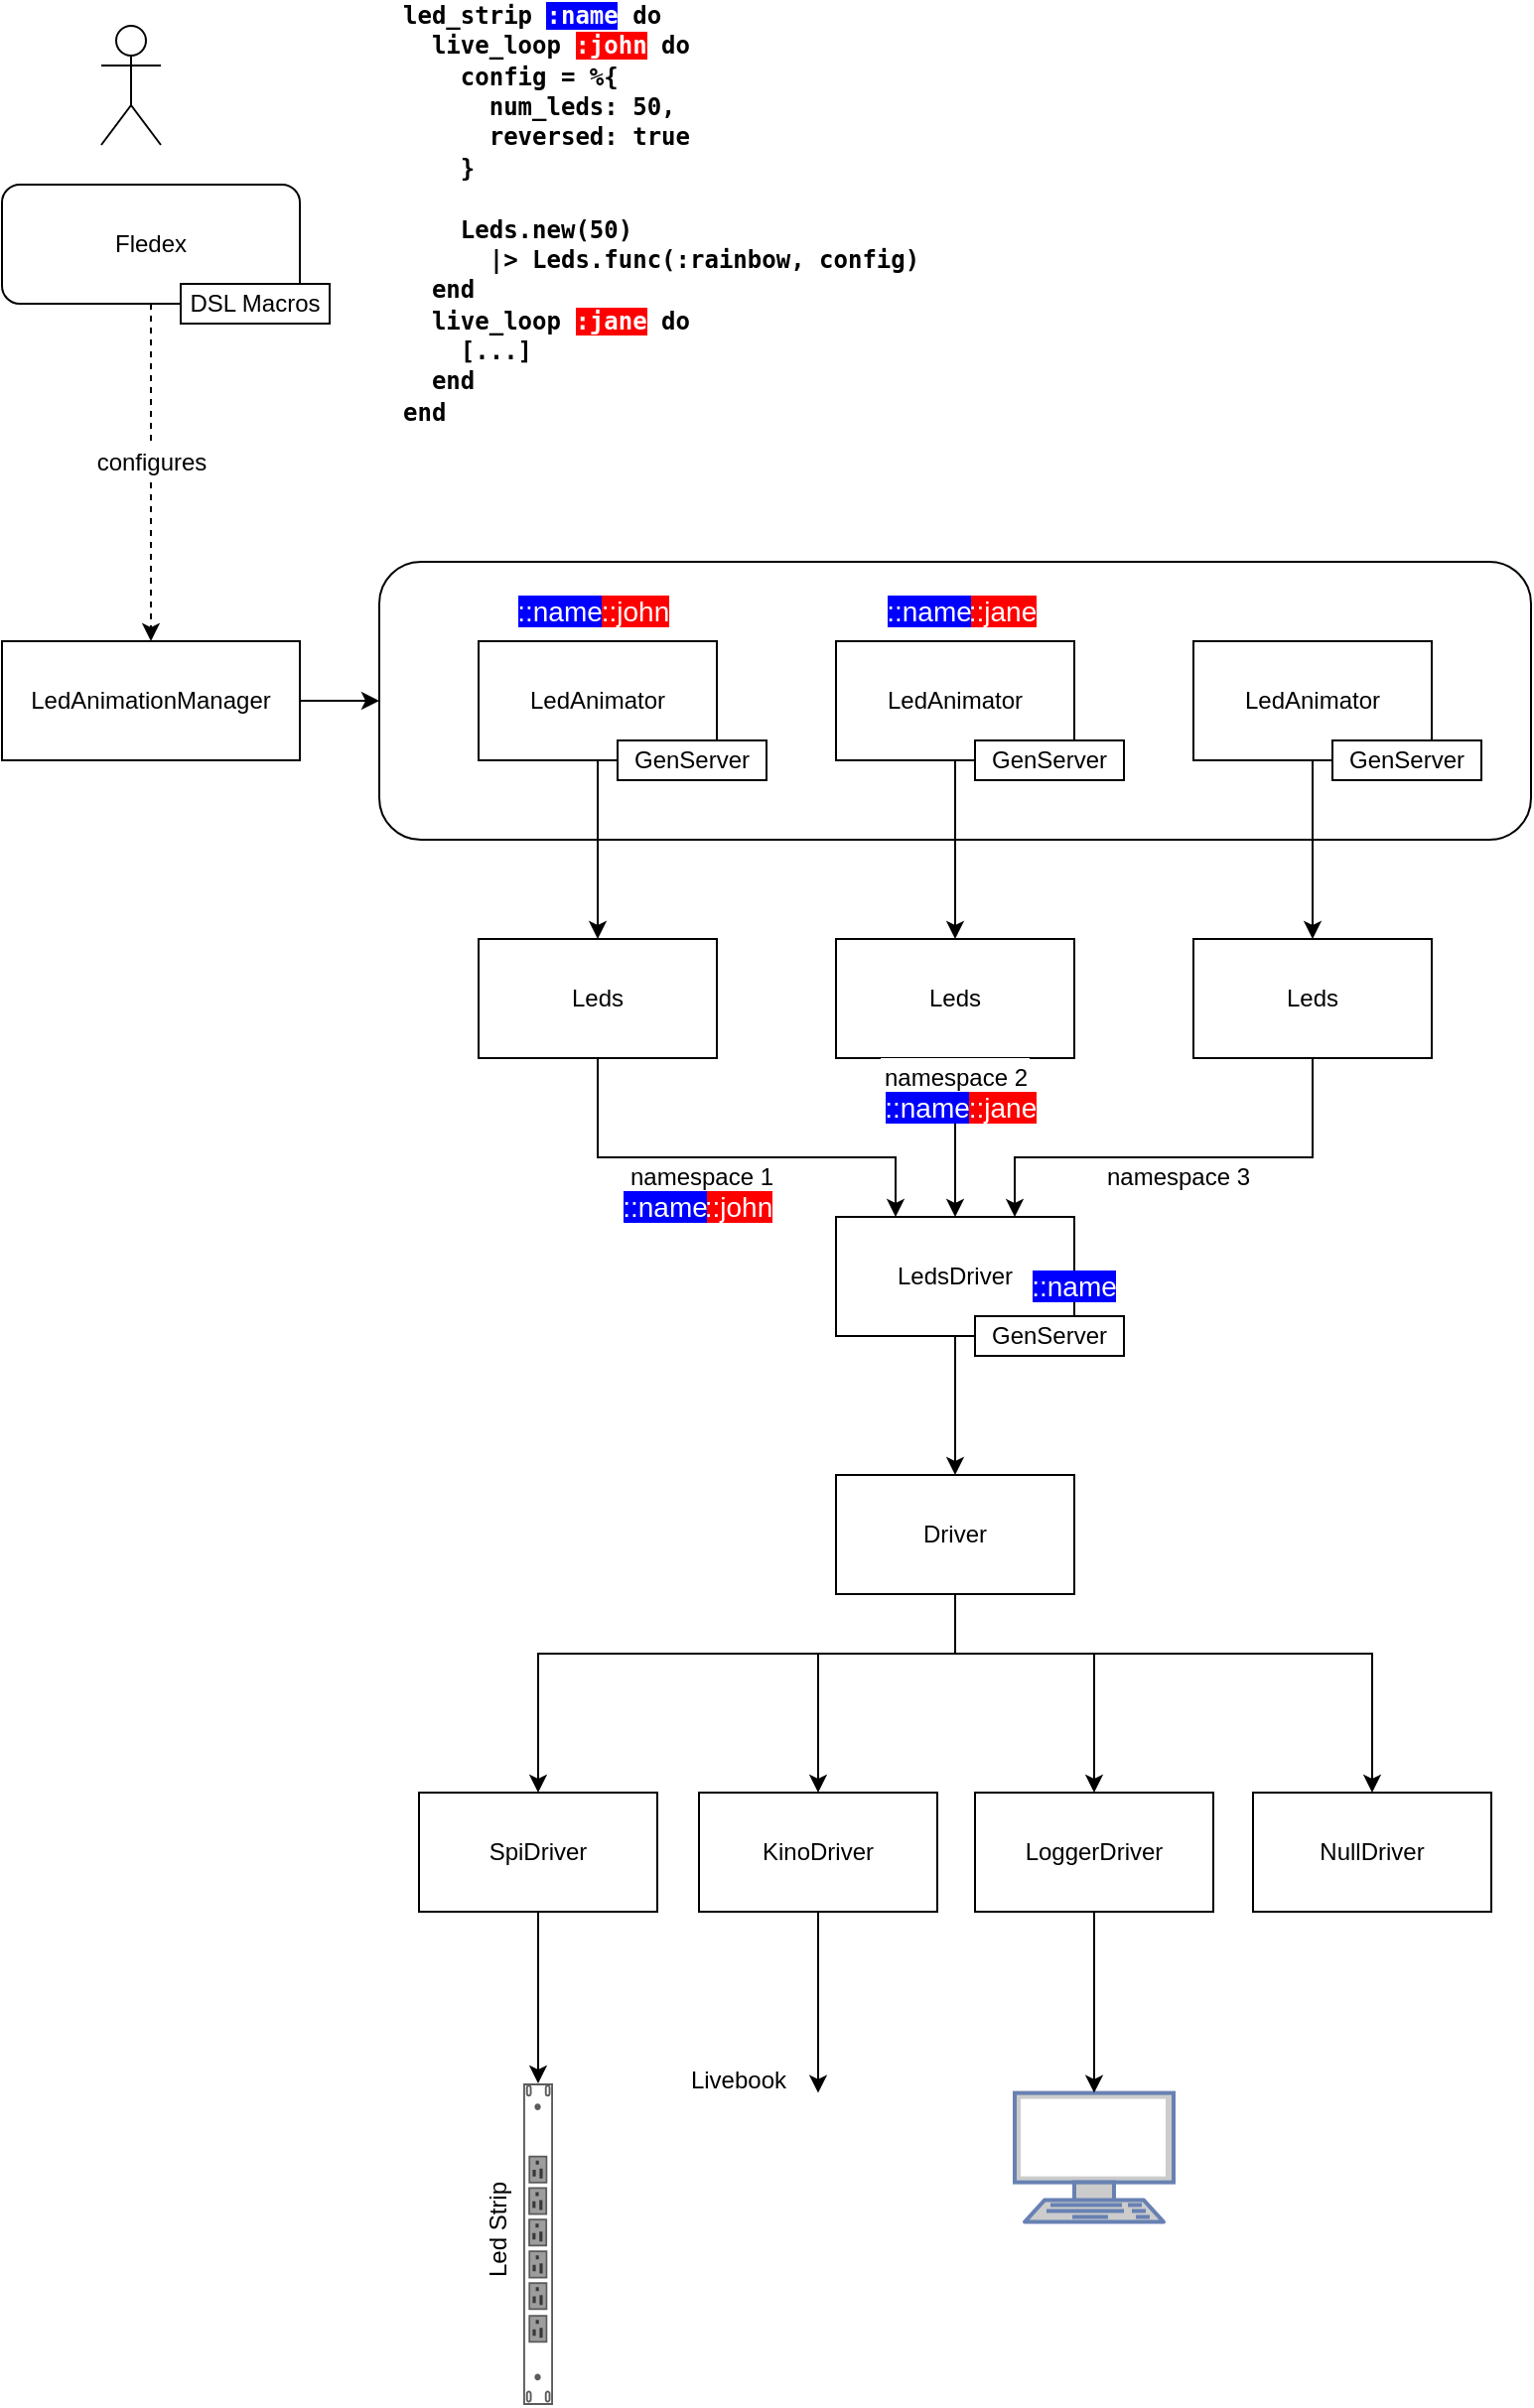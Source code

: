 <mxfile version="20.8.16" type="device"><diagram name="Fledex" id="F1ZfpqSXn9MnrOpPnMbP"><mxGraphModel dx="1844" dy="1735" grid="1" gridSize="10" guides="1" tooltips="1" connect="1" arrows="1" fold="1" page="1" pageScale="1" pageWidth="850" pageHeight="1100" math="0" shadow="0"><root><mxCell id="0"/><mxCell id="1" parent="0"/><mxCell id="jJN_8n9V3PVKYXg5NKCQ-39" value="namespace 3" style="rounded=0;whiteSpace=wrap;html=1;labelBackgroundColor=none;fontColor=#000000;strokeColor=none;" vertex="1" parent="1"><mxGeometry x="495" y="130" width="75" height="20" as="geometry"/></mxCell><mxCell id="jJN_8n9V3PVKYXg5NKCQ-57" value="" style="rounded=1;whiteSpace=wrap;html=1;labelBackgroundColor=none;fontColor=#000000;" vertex="1" parent="1"><mxGeometry x="130" y="-170" width="580" height="140" as="geometry"/></mxCell><mxCell id="jJN_8n9V3PVKYXg5NKCQ-33" value="namespace 1" style="rounded=0;whiteSpace=wrap;html=1;labelBackgroundColor=none;fontColor=#000000;strokeColor=none;" vertex="1" parent="1"><mxGeometry x="255" y="130" width="75" height="20" as="geometry"/></mxCell><mxCell id="jJN_8n9V3PVKYXg5NKCQ-20" value="" style="group" vertex="1" connectable="0" parent="1"><mxGeometry x="150" y="290" width="540" height="468.5" as="geometry"/></mxCell><mxCell id="jJN_8n9V3PVKYXg5NKCQ-1" value="" style="strokeColor=#666666;html=1;labelPosition=right;align=left;spacingLeft=15;shadow=0;dashed=0;outlineConnect=0;shape=mxgraph.rack.dell.power_strip;rotation=90;" vertex="1" parent="jJN_8n9V3PVKYXg5NKCQ-20"><mxGeometry x="-21" y="380" width="162" height="15" as="geometry"/></mxCell><mxCell id="jJN_8n9V3PVKYXg5NKCQ-3" style="edgeStyle=orthogonalEdgeStyle;rounded=0;orthogonalLoop=1;jettySize=auto;html=1;fontColor=#000000;" edge="1" parent="jJN_8n9V3PVKYXg5NKCQ-20" source="jJN_8n9V3PVKYXg5NKCQ-2" target="jJN_8n9V3PVKYXg5NKCQ-1"><mxGeometry relative="1" as="geometry"/></mxCell><mxCell id="jJN_8n9V3PVKYXg5NKCQ-2" value="SpiDriver" style="rounded=0;whiteSpace=wrap;html=1;" vertex="1" parent="jJN_8n9V3PVKYXg5NKCQ-20"><mxGeometry y="160" width="120" height="60" as="geometry"/></mxCell><mxCell id="jJN_8n9V3PVKYXg5NKCQ-4" value="KinoDriver" style="rounded=0;whiteSpace=wrap;html=1;" vertex="1" parent="jJN_8n9V3PVKYXg5NKCQ-20"><mxGeometry x="141" y="160" width="120" height="60" as="geometry"/></mxCell><mxCell id="jJN_8n9V3PVKYXg5NKCQ-5" value="LoggerDriver" style="rounded=0;whiteSpace=wrap;html=1;" vertex="1" parent="jJN_8n9V3PVKYXg5NKCQ-20"><mxGeometry x="280" y="160" width="120" height="60" as="geometry"/></mxCell><mxCell id="jJN_8n9V3PVKYXg5NKCQ-6" value="" style="fontColor=#0066CC;verticalAlign=top;verticalLabelPosition=bottom;labelPosition=center;align=center;html=1;outlineConnect=0;fillColor=#CCCCCC;strokeColor=#6881B3;gradientColor=none;gradientDirection=north;strokeWidth=2;shape=mxgraph.networks.terminal;labelBackgroundColor=none;" vertex="1" parent="jJN_8n9V3PVKYXg5NKCQ-20"><mxGeometry x="300" y="311.31" width="80" height="65" as="geometry"/></mxCell><mxCell id="jJN_8n9V3PVKYXg5NKCQ-7" style="edgeStyle=orthogonalEdgeStyle;rounded=0;orthogonalLoop=1;jettySize=auto;html=1;entryX=0.5;entryY=0;entryDx=0;entryDy=0;entryPerimeter=0;fontColor=#000000;" edge="1" parent="jJN_8n9V3PVKYXg5NKCQ-20" source="jJN_8n9V3PVKYXg5NKCQ-5" target="jJN_8n9V3PVKYXg5NKCQ-6"><mxGeometry relative="1" as="geometry"/></mxCell><mxCell id="jJN_8n9V3PVKYXg5NKCQ-12" value="" style="shape=image;imageAspect=0;aspect=fixed;verticalLabelPosition=bottom;verticalAlign=top;labelBackgroundColor=none;fontColor=#000000;image=https://d33wubrfki0l68.cloudfront.net/855d6cd6e232f65ab55177f22a54cb3b48766cb0/2a8a7/_astro/welcome-to-livebook.414c9640_z1x0p7k.webp;" vertex="1" parent="jJN_8n9V3PVKYXg5NKCQ-20"><mxGeometry x="131" y="311.31" width="140" height="82.38" as="geometry"/></mxCell><mxCell id="jJN_8n9V3PVKYXg5NKCQ-13" style="edgeStyle=orthogonalEdgeStyle;rounded=0;orthogonalLoop=1;jettySize=auto;html=1;entryX=0.5;entryY=0;entryDx=0;entryDy=0;fontColor=#000000;" edge="1" parent="jJN_8n9V3PVKYXg5NKCQ-20" source="jJN_8n9V3PVKYXg5NKCQ-4" target="jJN_8n9V3PVKYXg5NKCQ-12"><mxGeometry relative="1" as="geometry"/></mxCell><mxCell id="jJN_8n9V3PVKYXg5NKCQ-14" value="NullDriver" style="rounded=0;whiteSpace=wrap;html=1;" vertex="1" parent="jJN_8n9V3PVKYXg5NKCQ-20"><mxGeometry x="420" y="160" width="120" height="60" as="geometry"/></mxCell><mxCell id="jJN_8n9V3PVKYXg5NKCQ-16" style="edgeStyle=orthogonalEdgeStyle;rounded=0;orthogonalLoop=1;jettySize=auto;html=1;fontColor=#000000;" edge="1" parent="jJN_8n9V3PVKYXg5NKCQ-20" source="jJN_8n9V3PVKYXg5NKCQ-15" target="jJN_8n9V3PVKYXg5NKCQ-2"><mxGeometry relative="1" as="geometry"><Array as="points"><mxPoint x="270" y="90"/><mxPoint x="60" y="90"/></Array></mxGeometry></mxCell><mxCell id="jJN_8n9V3PVKYXg5NKCQ-17" style="edgeStyle=orthogonalEdgeStyle;rounded=0;orthogonalLoop=1;jettySize=auto;html=1;entryX=0.5;entryY=0;entryDx=0;entryDy=0;fontColor=#000000;" edge="1" parent="jJN_8n9V3PVKYXg5NKCQ-20" source="jJN_8n9V3PVKYXg5NKCQ-15" target="jJN_8n9V3PVKYXg5NKCQ-4"><mxGeometry relative="1" as="geometry"><Array as="points"><mxPoint x="270" y="90"/><mxPoint x="201" y="90"/></Array></mxGeometry></mxCell><mxCell id="jJN_8n9V3PVKYXg5NKCQ-18" style="edgeStyle=orthogonalEdgeStyle;rounded=0;orthogonalLoop=1;jettySize=auto;html=1;entryX=0.5;entryY=0;entryDx=0;entryDy=0;fontColor=#000000;" edge="1" parent="jJN_8n9V3PVKYXg5NKCQ-20" source="jJN_8n9V3PVKYXg5NKCQ-15" target="jJN_8n9V3PVKYXg5NKCQ-5"><mxGeometry relative="1" as="geometry"><Array as="points"><mxPoint x="270" y="90"/><mxPoint x="340" y="90"/></Array></mxGeometry></mxCell><mxCell id="jJN_8n9V3PVKYXg5NKCQ-19" style="edgeStyle=orthogonalEdgeStyle;rounded=0;orthogonalLoop=1;jettySize=auto;html=1;entryX=0.5;entryY=0;entryDx=0;entryDy=0;fontColor=#000000;" edge="1" parent="jJN_8n9V3PVKYXg5NKCQ-20" source="jJN_8n9V3PVKYXg5NKCQ-15" target="jJN_8n9V3PVKYXg5NKCQ-14"><mxGeometry relative="1" as="geometry"><Array as="points"><mxPoint x="270" y="90"/><mxPoint x="480" y="90"/></Array></mxGeometry></mxCell><mxCell id="jJN_8n9V3PVKYXg5NKCQ-15" value="Driver" style="rounded=0;whiteSpace=wrap;html=1;labelBackgroundColor=none;fontColor=#000000;" vertex="1" parent="jJN_8n9V3PVKYXg5NKCQ-20"><mxGeometry x="210" width="120" height="60" as="geometry"/></mxCell><mxCell id="jJN_8n9V3PVKYXg5NKCQ-24" value="Livebook" style="text;html=1;strokeColor=none;fillColor=none;align=center;verticalAlign=middle;whiteSpace=wrap;rounded=0;fontColor=#000000;" vertex="1" parent="jJN_8n9V3PVKYXg5NKCQ-20"><mxGeometry x="131" y="290.0" width="60" height="30" as="geometry"/></mxCell><mxCell id="jJN_8n9V3PVKYXg5NKCQ-25" value="Led Strip" style="text;html=1;strokeColor=none;fillColor=none;align=center;verticalAlign=middle;whiteSpace=wrap;rounded=0;fontColor=#000000;rotation=-90;" vertex="1" parent="jJN_8n9V3PVKYXg5NKCQ-20"><mxGeometry x="10" y="365" width="60" height="30" as="geometry"/></mxCell><mxCell id="jJN_8n9V3PVKYXg5NKCQ-22" style="edgeStyle=orthogonalEdgeStyle;rounded=0;orthogonalLoop=1;jettySize=auto;html=1;entryX=0.5;entryY=0;entryDx=0;entryDy=0;fontColor=#000000;" edge="1" parent="1" source="jJN_8n9V3PVKYXg5NKCQ-21" target="jJN_8n9V3PVKYXg5NKCQ-15"><mxGeometry relative="1" as="geometry"/></mxCell><mxCell id="jJN_8n9V3PVKYXg5NKCQ-21" value="LedsDriver" style="rounded=0;whiteSpace=wrap;html=1;labelBackgroundColor=none;fontColor=#000000;" vertex="1" parent="1"><mxGeometry x="360" y="160" width="120" height="60" as="geometry"/></mxCell><mxCell id="jJN_8n9V3PVKYXg5NKCQ-23" value="GenServer" style="rounded=0;whiteSpace=wrap;html=1;labelBackgroundColor=none;fontColor=#000000;" vertex="1" parent="1"><mxGeometry x="430" y="210" width="75" height="20" as="geometry"/></mxCell><mxCell id="jJN_8n9V3PVKYXg5NKCQ-31" style="edgeStyle=orthogonalEdgeStyle;rounded=0;orthogonalLoop=1;jettySize=auto;html=1;entryX=0.25;entryY=0;entryDx=0;entryDy=0;fontColor=#000000;exitX=0.5;exitY=1;exitDx=0;exitDy=0;" edge="1" parent="1" source="jJN_8n9V3PVKYXg5NKCQ-27" target="jJN_8n9V3PVKYXg5NKCQ-21"><mxGeometry relative="1" as="geometry"><Array as="points"><mxPoint x="240" y="130"/><mxPoint x="390" y="130"/></Array></mxGeometry></mxCell><mxCell id="jJN_8n9V3PVKYXg5NKCQ-27" value="Leds" style="rounded=0;whiteSpace=wrap;html=1;labelBackgroundColor=none;fontColor=#000000;" vertex="1" parent="1"><mxGeometry x="180" y="20" width="120" height="60" as="geometry"/></mxCell><mxCell id="jJN_8n9V3PVKYXg5NKCQ-30" style="edgeStyle=orthogonalEdgeStyle;rounded=0;orthogonalLoop=1;jettySize=auto;html=1;entryX=0.5;entryY=0;entryDx=0;entryDy=0;fontColor=#000000;startArrow=none;exitX=0.5;exitY=0;exitDx=0;exitDy=0;" edge="1" parent="1" source="jJN_8n9V3PVKYXg5NKCQ-37" target="jJN_8n9V3PVKYXg5NKCQ-21"><mxGeometry relative="1" as="geometry"><Array as="points"><mxPoint x="420" y="90"/><mxPoint x="420" y="90"/></Array></mxGeometry></mxCell><mxCell id="jJN_8n9V3PVKYXg5NKCQ-28" value="Leds" style="rounded=0;whiteSpace=wrap;html=1;labelBackgroundColor=none;fontColor=#000000;" vertex="1" parent="1"><mxGeometry x="360" y="20" width="120" height="60" as="geometry"/></mxCell><mxCell id="jJN_8n9V3PVKYXg5NKCQ-32" style="edgeStyle=orthogonalEdgeStyle;rounded=0;orthogonalLoop=1;jettySize=auto;html=1;entryX=0.75;entryY=0;entryDx=0;entryDy=0;fontColor=#000000;exitX=0.5;exitY=1;exitDx=0;exitDy=0;" edge="1" parent="1" source="jJN_8n9V3PVKYXg5NKCQ-29" target="jJN_8n9V3PVKYXg5NKCQ-21"><mxGeometry relative="1" as="geometry"><Array as="points"><mxPoint x="600" y="130"/><mxPoint x="450" y="130"/></Array></mxGeometry></mxCell><mxCell id="jJN_8n9V3PVKYXg5NKCQ-29" value="Leds" style="rounded=0;whiteSpace=wrap;html=1;labelBackgroundColor=none;fontColor=#000000;" vertex="1" parent="1"><mxGeometry x="540" y="20" width="120" height="60" as="geometry"/></mxCell><mxCell id="jJN_8n9V3PVKYXg5NKCQ-37" value="namespace 2" style="rounded=0;whiteSpace=wrap;html=1;labelBackgroundColor=none;fontColor=#000000;strokeColor=none;" vertex="1" parent="1"><mxGeometry x="382.5" y="80" width="75" height="20" as="geometry"/></mxCell><mxCell id="jJN_8n9V3PVKYXg5NKCQ-47" value="" style="group" vertex="1" connectable="0" parent="1"><mxGeometry x="180" y="-130" width="255" height="190" as="geometry"/></mxCell><mxCell id="jJN_8n9V3PVKYXg5NKCQ-45" value="LedAnimator" style="rounded=0;whiteSpace=wrap;html=1;labelBackgroundColor=none;fontColor=#000000;" vertex="1" parent="jJN_8n9V3PVKYXg5NKCQ-47"><mxGeometry width="120" height="60" as="geometry"/></mxCell><mxCell id="jJN_8n9V3PVKYXg5NKCQ-46" value="GenServer" style="rounded=0;whiteSpace=wrap;html=1;labelBackgroundColor=none;fontColor=#000000;" vertex="1" parent="jJN_8n9V3PVKYXg5NKCQ-47"><mxGeometry x="70" y="50" width="75" height="20" as="geometry"/></mxCell><mxCell id="jJN_8n9V3PVKYXg5NKCQ-48" style="edgeStyle=orthogonalEdgeStyle;rounded=0;orthogonalLoop=1;jettySize=auto;html=1;entryX=0.5;entryY=0;entryDx=0;entryDy=0;fontColor=#000000;" edge="1" parent="1" source="jJN_8n9V3PVKYXg5NKCQ-45" target="jJN_8n9V3PVKYXg5NKCQ-27"><mxGeometry relative="1" as="geometry"/></mxCell><mxCell id="jJN_8n9V3PVKYXg5NKCQ-49" value="" style="group" vertex="1" connectable="0" parent="1"><mxGeometry x="360" y="-130" width="145" height="70" as="geometry"/></mxCell><mxCell id="jJN_8n9V3PVKYXg5NKCQ-50" value="LedAnimator" style="rounded=0;whiteSpace=wrap;html=1;labelBackgroundColor=none;fontColor=#000000;" vertex="1" parent="jJN_8n9V3PVKYXg5NKCQ-49"><mxGeometry width="120" height="60" as="geometry"/></mxCell><mxCell id="jJN_8n9V3PVKYXg5NKCQ-51" value="GenServer" style="rounded=0;whiteSpace=wrap;html=1;labelBackgroundColor=none;fontColor=#000000;" vertex="1" parent="jJN_8n9V3PVKYXg5NKCQ-49"><mxGeometry x="70" y="50" width="75" height="20" as="geometry"/></mxCell><mxCell id="jJN_8n9V3PVKYXg5NKCQ-52" style="edgeStyle=orthogonalEdgeStyle;rounded=0;orthogonalLoop=1;jettySize=auto;html=1;fontColor=#000000;" edge="1" parent="1" source="jJN_8n9V3PVKYXg5NKCQ-50" target="jJN_8n9V3PVKYXg5NKCQ-28"><mxGeometry relative="1" as="geometry"/></mxCell><mxCell id="jJN_8n9V3PVKYXg5NKCQ-53" value="" style="group" vertex="1" connectable="0" parent="1"><mxGeometry x="540" y="-130" width="145" height="70" as="geometry"/></mxCell><mxCell id="jJN_8n9V3PVKYXg5NKCQ-54" value="LedAnimator" style="rounded=0;whiteSpace=wrap;html=1;labelBackgroundColor=none;fontColor=#000000;" vertex="1" parent="jJN_8n9V3PVKYXg5NKCQ-53"><mxGeometry width="120" height="60" as="geometry"/></mxCell><mxCell id="jJN_8n9V3PVKYXg5NKCQ-55" value="GenServer" style="rounded=0;whiteSpace=wrap;html=1;labelBackgroundColor=none;fontColor=#000000;" vertex="1" parent="jJN_8n9V3PVKYXg5NKCQ-53"><mxGeometry x="70" y="50" width="75" height="20" as="geometry"/></mxCell><mxCell id="jJN_8n9V3PVKYXg5NKCQ-56" style="edgeStyle=orthogonalEdgeStyle;rounded=0;orthogonalLoop=1;jettySize=auto;html=1;fontColor=#000000;" edge="1" parent="1" source="jJN_8n9V3PVKYXg5NKCQ-54" target="jJN_8n9V3PVKYXg5NKCQ-29"><mxGeometry relative="1" as="geometry"/></mxCell><mxCell id="jJN_8n9V3PVKYXg5NKCQ-59" style="edgeStyle=orthogonalEdgeStyle;rounded=0;orthogonalLoop=1;jettySize=auto;html=1;entryX=0;entryY=0.5;entryDx=0;entryDy=0;fontColor=#000000;" edge="1" parent="1" source="jJN_8n9V3PVKYXg5NKCQ-58" target="jJN_8n9V3PVKYXg5NKCQ-57"><mxGeometry relative="1" as="geometry"/></mxCell><mxCell id="jJN_8n9V3PVKYXg5NKCQ-58" value="LedAnimationManager" style="rounded=0;whiteSpace=wrap;html=1;labelBackgroundColor=none;fontColor=#000000;" vertex="1" parent="1"><mxGeometry x="-60" y="-130" width="150" height="60" as="geometry"/></mxCell><mxCell id="jJN_8n9V3PVKYXg5NKCQ-61" style="edgeStyle=orthogonalEdgeStyle;rounded=0;orthogonalLoop=1;jettySize=auto;html=1;entryX=0.5;entryY=0;entryDx=0;entryDy=0;fontColor=#000000;dashed=1;startArrow=none;" edge="1" parent="1" source="jJN_8n9V3PVKYXg5NKCQ-63" target="jJN_8n9V3PVKYXg5NKCQ-58"><mxGeometry relative="1" as="geometry"/></mxCell><mxCell id="jJN_8n9V3PVKYXg5NKCQ-60" value="Fledex" style="rounded=1;whiteSpace=wrap;html=1;labelBackgroundColor=none;fontColor=#000000;" vertex="1" parent="1"><mxGeometry x="-60" y="-360" width="150" height="60" as="geometry"/></mxCell><mxCell id="jJN_8n9V3PVKYXg5NKCQ-62" value="DSL Macros" style="rounded=0;whiteSpace=wrap;html=1;labelBackgroundColor=none;fontColor=#000000;" vertex="1" parent="1"><mxGeometry x="30" y="-310" width="75" height="20" as="geometry"/></mxCell><mxCell id="jJN_8n9V3PVKYXg5NKCQ-64" value="" style="shape=umlActor;verticalLabelPosition=bottom;verticalAlign=top;html=1;outlineConnect=0;labelBackgroundColor=none;fontColor=#000000;" vertex="1" parent="1"><mxGeometry x="-10" y="-440" width="30" height="60" as="geometry"/></mxCell><mxCell id="jJN_8n9V3PVKYXg5NKCQ-65" value="&lt;div style=&quot;font-family: JetBrains, &amp;quot;Droid Sans Mono&amp;quot;, &amp;quot;monospace&amp;quot;, monospace, &amp;quot;Droid Sans Mono&amp;quot;, &amp;quot;monospace&amp;quot;, monospace; line-height: 128%;&quot;&gt;&lt;div style=&quot;line-height: 128%;&quot;&gt;&lt;b&gt;led_strip &lt;span style=&quot;background-color: rgb(0, 0, 255);&quot;&gt;&lt;font style=&quot;font-size: 12px;&quot; color=&quot;#ffffff&quot;&gt;:name&lt;/font&gt;&lt;/span&gt; do&lt;/b&gt;&lt;/div&gt;&lt;div style=&quot;line-height: 128%;&quot;&gt;&lt;b&gt;&amp;nbsp; live_loop &lt;span style=&quot;background-color: rgb(255, 0, 0);&quot;&gt;&lt;font style=&quot;font-size: 12px;&quot; color=&quot;#ffffff&quot;&gt;:john&lt;/font&gt;&lt;/span&gt;&amp;nbsp;do&lt;/b&gt;&lt;/div&gt;&lt;div style=&quot;line-height: 128%;&quot;&gt;&lt;b&gt;&amp;nbsp; &amp;nbsp; config = %{&lt;/b&gt;&lt;/div&gt;&lt;div style=&quot;line-height: 128%;&quot;&gt;&lt;b&gt;&amp;nbsp; &amp;nbsp; &amp;nbsp; num_leds: 50,&lt;/b&gt;&lt;/div&gt;&lt;div style=&quot;line-height: 128%;&quot;&gt;&lt;b&gt;&amp;nbsp; &amp;nbsp; &amp;nbsp; reversed: true&lt;/b&gt;&lt;/div&gt;&lt;div style=&quot;line-height: 128%;&quot;&gt;&lt;b&gt;&amp;nbsp; &amp;nbsp; }&lt;/b&gt;&lt;/div&gt;&lt;b&gt;&lt;br&gt;&lt;/b&gt;&lt;div style=&quot;line-height: 128%;&quot;&gt;&lt;b&gt;&amp;nbsp; &amp;nbsp; Leds.new(50)&lt;/b&gt;&lt;/div&gt;&lt;div style=&quot;line-height: 128%;&quot;&gt;&lt;b&gt;&amp;nbsp; &amp;nbsp; &amp;nbsp; |&amp;gt; Leds.func(:rainbow, config)&lt;/b&gt;&lt;/div&gt;&lt;div style=&quot;line-height: 128%;&quot;&gt;&lt;b&gt;&amp;nbsp; end&lt;/b&gt;&lt;/div&gt;&lt;div style=&quot;line-height: 128%;&quot;&gt;&lt;b&gt;&amp;nbsp; live_loop &lt;font style=&quot;background-color: rgb(255, 0, 0); font-size: 12px;&quot; color=&quot;#ffffff&quot;&gt;:jane&lt;/font&gt; do&lt;/b&gt;&lt;/div&gt;&lt;div style=&quot;line-height: 128%;&quot;&gt;&lt;b&gt;&amp;nbsp; &amp;nbsp; [...]&lt;/b&gt;&lt;/div&gt;&lt;div style=&quot;line-height: 128%;&quot;&gt;&lt;b&gt;&amp;nbsp; end&lt;/b&gt;&lt;/div&gt;&lt;div style=&quot;line-height: 128%;&quot;&gt;&lt;b&gt;      end&lt;/b&gt;&lt;/div&gt;&lt;/div&gt;" style="text;html=1;strokeColor=none;fillColor=none;align=left;verticalAlign=middle;whiteSpace=wrap;rounded=0;fontColor=#000000;labelBackgroundColor=default;" vertex="1" parent="1"><mxGeometry x="140" y="-450" width="305" height="210" as="geometry"/></mxCell><mxCell id="jJN_8n9V3PVKYXg5NKCQ-67" value="&lt;span style=&quot;background-color: rgb(255, 0, 0); font-size: 14px;&quot;&gt;::jane&lt;/span&gt;" style="text;html=1;strokeColor=none;fillColor=none;align=center;verticalAlign=middle;whiteSpace=wrap;rounded=0;fontColor=#FFFFFF;" vertex="1" parent="1"><mxGeometry x="413.5" y="-160" width="60" height="30" as="geometry"/></mxCell><mxCell id="jJN_8n9V3PVKYXg5NKCQ-68" value="&lt;span style=&quot;background-color: rgb(255, 0, 0); font-size: 14px;&quot;&gt;::john&lt;/span&gt;" style="text;html=1;strokeColor=none;fillColor=none;align=center;verticalAlign=middle;whiteSpace=wrap;rounded=0;fontColor=#FFFFFF;" vertex="1" parent="1"><mxGeometry x="281.25" y="140" width="60" height="30" as="geometry"/></mxCell><mxCell id="jJN_8n9V3PVKYXg5NKCQ-69" value="&lt;span style=&quot;background-color: rgb(255, 0, 0); font-size: 14px;&quot;&gt;::jane&lt;/span&gt;" style="text;html=1;strokeColor=none;fillColor=none;align=center;verticalAlign=middle;whiteSpace=wrap;rounded=0;fontColor=#FFFFFF;" vertex="1" parent="1"><mxGeometry x="413.5" y="90" width="60" height="30" as="geometry"/></mxCell><mxCell id="jJN_8n9V3PVKYXg5NKCQ-72" value="&lt;span style=&quot;font-size: 14px; background-color: rgb(0, 0, 255);&quot;&gt;::name&lt;/span&gt;" style="text;html=1;strokeColor=none;fillColor=none;align=center;verticalAlign=middle;whiteSpace=wrap;rounded=0;fontColor=#FFFFFF;" vertex="1" parent="1"><mxGeometry x="243.75" y="140" width="60" height="30" as="geometry"/></mxCell><mxCell id="jJN_8n9V3PVKYXg5NKCQ-73" value="&lt;span style=&quot;font-size: 14px; background-color: rgb(0, 0, 255);&quot;&gt;::name&lt;/span&gt;" style="text;html=1;strokeColor=none;fillColor=none;align=center;verticalAlign=middle;whiteSpace=wrap;rounded=0;fontColor=#FFFFFF;" vertex="1" parent="1"><mxGeometry x="376" y="90" width="60" height="30" as="geometry"/></mxCell><mxCell id="jJN_8n9V3PVKYXg5NKCQ-76" value="&lt;span style=&quot;font-size: 14px; background-color: rgb(0, 0, 255);&quot;&gt;::name&lt;/span&gt;" style="text;html=1;strokeColor=none;fillColor=none;align=center;verticalAlign=middle;whiteSpace=wrap;rounded=0;fontColor=#FFFFFF;" vertex="1" parent="1"><mxGeometry x="377" y="-160" width="60" height="30" as="geometry"/></mxCell><mxCell id="jJN_8n9V3PVKYXg5NKCQ-78" value="&lt;span style=&quot;background-color: rgb(255, 0, 0); font-size: 14px;&quot;&gt;::john&lt;/span&gt;" style="text;html=1;strokeColor=none;fillColor=none;align=center;verticalAlign=middle;whiteSpace=wrap;rounded=0;fontColor=#FFFFFF;" vertex="1" parent="1"><mxGeometry x="228.75" y="-160" width="60" height="30" as="geometry"/></mxCell><mxCell id="jJN_8n9V3PVKYXg5NKCQ-79" value="&lt;span style=&quot;font-size: 14px; background-color: rgb(0, 0, 255);&quot;&gt;::name&lt;/span&gt;" style="text;html=1;strokeColor=none;fillColor=none;align=center;verticalAlign=middle;whiteSpace=wrap;rounded=0;fontColor=#FFFFFF;" vertex="1" parent="1"><mxGeometry x="191.25" y="-160" width="60" height="30" as="geometry"/></mxCell><mxCell id="jJN_8n9V3PVKYXg5NKCQ-71" value="&lt;span style=&quot;font-size: 14px; background-color: rgb(0, 0, 255);&quot;&gt;::name&lt;/span&gt;" style="text;html=1;strokeColor=none;fillColor=none;align=center;verticalAlign=middle;whiteSpace=wrap;rounded=0;fontColor=#FFFFFF;" vertex="1" parent="1"><mxGeometry x="450" y="180" width="60" height="30" as="geometry"/></mxCell><mxCell id="jJN_8n9V3PVKYXg5NKCQ-80" value="" style="edgeStyle=orthogonalEdgeStyle;rounded=0;orthogonalLoop=1;jettySize=auto;html=1;entryX=0.5;entryY=0;entryDx=0;entryDy=0;fontColor=#000000;dashed=1;endArrow=none;" edge="1" parent="1" source="jJN_8n9V3PVKYXg5NKCQ-60" target="jJN_8n9V3PVKYXg5NKCQ-63"><mxGeometry relative="1" as="geometry"><mxPoint x="15" y="-300" as="sourcePoint"/><mxPoint x="15" y="-130" as="targetPoint"/></mxGeometry></mxCell><mxCell id="jJN_8n9V3PVKYXg5NKCQ-63" value="configures" style="rounded=0;whiteSpace=wrap;html=1;labelBackgroundColor=none;fontColor=#000000;strokeColor=none;" vertex="1" parent="1"><mxGeometry x="-22.5" y="-230" width="75" height="20" as="geometry"/></mxCell></root></mxGraphModel></diagram></mxfile>